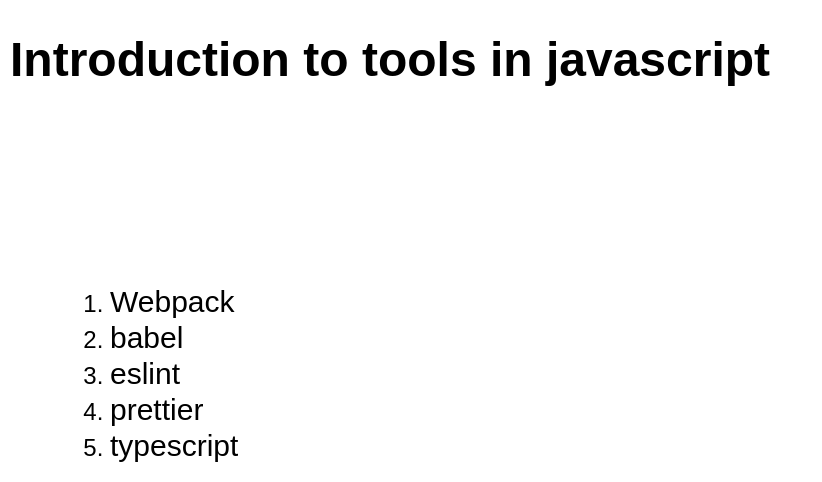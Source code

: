 <mxfile version="17.2.4" type="device" pages="6"><diagram id="blFoeQUSoQr9yxYF-Ndv" name="Intro"><mxGraphModel dx="494" dy="309" grid="1" gridSize="10" guides="1" tooltips="1" connect="1" arrows="1" fold="1" page="1" pageScale="1" pageWidth="850" pageHeight="1100" math="0" shadow="0"><root><mxCell id="0"/><mxCell id="1" parent="0"/><mxCell id="CMaoH2g3vnsASxH5kInk-1" value="&lt;h1&gt;Introduction to tools in javascript&amp;nbsp;&lt;/h1&gt;&lt;p&gt;&lt;br&gt;&lt;/p&gt;" style="text;html=1;strokeColor=none;fillColor=none;spacing=5;spacingTop=-20;whiteSpace=wrap;overflow=hidden;rounded=0;" vertex="1" parent="1"><mxGeometry x="70" y="90" width="410" height="60" as="geometry"/></mxCell><mxCell id="CMaoH2g3vnsASxH5kInk-2" value="&lt;ol&gt;&lt;li&gt;&lt;span style=&quot;font-size: 15px&quot;&gt;Webpack&lt;/span&gt;&lt;/li&gt;&lt;li&gt;&lt;span style=&quot;font-size: 15px&quot;&gt;babel&lt;/span&gt;&lt;/li&gt;&lt;li&gt;&lt;span style=&quot;font-size: 15px&quot;&gt;eslint&lt;/span&gt;&lt;/li&gt;&lt;li&gt;&lt;span style=&quot;font-size: 15px&quot;&gt;prettier&lt;/span&gt;&lt;/li&gt;&lt;li&gt;&lt;span style=&quot;font-size: 15px&quot;&gt;typescript&lt;/span&gt;&lt;/li&gt;&lt;/ol&gt;" style="text;html=1;strokeColor=none;fillColor=none;spacing=5;spacingTop=-20;whiteSpace=wrap;overflow=hidden;rounded=0;" vertex="1" parent="1"><mxGeometry x="80" y="220" width="180" height="100" as="geometry"/></mxCell></root></mxGraphModel></diagram><diagram id="hIh2fWqy4VZRBR5xXfop" name="Bundlers"><mxGraphModel dx="1278" dy="649" grid="1" gridSize="10" guides="1" tooltips="1" connect="1" arrows="1" fold="1" page="1" pageScale="1" pageWidth="850" pageHeight="1100" math="0" shadow="0"><root><mxCell id="0"/><mxCell id="1" parent="0"/></root></mxGraphModel></diagram><diagram id="YftIt_MLeBCE_P2u8_uZ" name="Babel"><mxGraphModel dx="1278" dy="649" grid="1" gridSize="10" guides="1" tooltips="1" connect="1" arrows="1" fold="1" page="1" pageScale="1" pageWidth="850" pageHeight="1100" math="0" shadow="0"><root><mxCell id="0"/><mxCell id="1" parent="0"/></root></mxGraphModel></diagram><diagram id="2HFDw_rLOziLJtHw2rWw" name="Eslint"><mxGraphModel dx="1278" dy="649" grid="1" gridSize="10" guides="1" tooltips="1" connect="1" arrows="1" fold="1" page="1" pageScale="1" pageWidth="850" pageHeight="1100" math="0" shadow="0"><root><mxCell id="0"/><mxCell id="1" parent="0"/></root></mxGraphModel></diagram><diagram id="Is8M2xO4NuzFKRptXVW9" name="Prettier"><mxGraphModel dx="1278" dy="649" grid="1" gridSize="10" guides="1" tooltips="1" connect="1" arrows="1" fold="1" page="1" pageScale="1" pageWidth="850" pageHeight="1100" math="0" shadow="0"><root><mxCell id="0"/><mxCell id="1" parent="0"/></root></mxGraphModel></diagram><diagram id="sLQz6oGU_OZJWWYOT_U1" name="Typescript"><mxGraphModel dx="1038" dy="649" grid="1" gridSize="10" guides="1" tooltips="1" connect="1" arrows="1" fold="1" page="1" pageScale="1" pageWidth="850" pageHeight="1100" math="0" shadow="0"><root><mxCell id="0"/><mxCell id="1" parent="0"/><mxCell id="99G-__7CSlJ8pFxmJgqi-1" value="&lt;ol&gt;&lt;li&gt;&lt;span style=&quot;font-size: 15px&quot;&gt;Webpack&lt;/span&gt;&lt;/li&gt;&lt;li&gt;&lt;span style=&quot;font-size: 15px&quot;&gt;babel&lt;/span&gt;&lt;/li&gt;&lt;li&gt;&lt;span style=&quot;font-size: 15px&quot;&gt;eslint&lt;/span&gt;&lt;/li&gt;&lt;li&gt;&lt;span style=&quot;font-size: 15px&quot;&gt;prettier&lt;/span&gt;&lt;/li&gt;&lt;li&gt;&lt;span style=&quot;font-size: 15px&quot;&gt;typescript&lt;/span&gt;&lt;/li&gt;&lt;/ol&gt;" style="text;html=1;strokeColor=none;fillColor=none;spacing=5;spacingTop=-20;whiteSpace=wrap;overflow=hidden;rounded=0;" vertex="1" parent="1"><mxGeometry x="80" y="220" width="180" height="100" as="geometry"/></mxCell><mxCell id="99G-__7CSlJ8pFxmJgqi-2" value="&lt;b style=&quot;font-size: 15px;&quot;&gt;package.json&lt;/b&gt;" style="text;html=1;strokeColor=none;fillColor=none;align=center;verticalAlign=middle;whiteSpace=wrap;rounded=0;fontSize=15;" vertex="1" parent="1"><mxGeometry x="100" y="140" width="140" height="30" as="geometry"/></mxCell><mxCell id="99G-__7CSlJ8pFxmJgqi-6" value="&lt;b style=&quot;font-size: 15px&quot;&gt;Typescript&lt;/b&gt;" style="text;html=1;strokeColor=none;fillColor=none;align=center;verticalAlign=middle;whiteSpace=wrap;rounded=0;fontSize=15;" vertex="1" parent="1"><mxGeometry x="390" y="70" width="140" height="30" as="geometry"/></mxCell></root></mxGraphModel></diagram></mxfile>